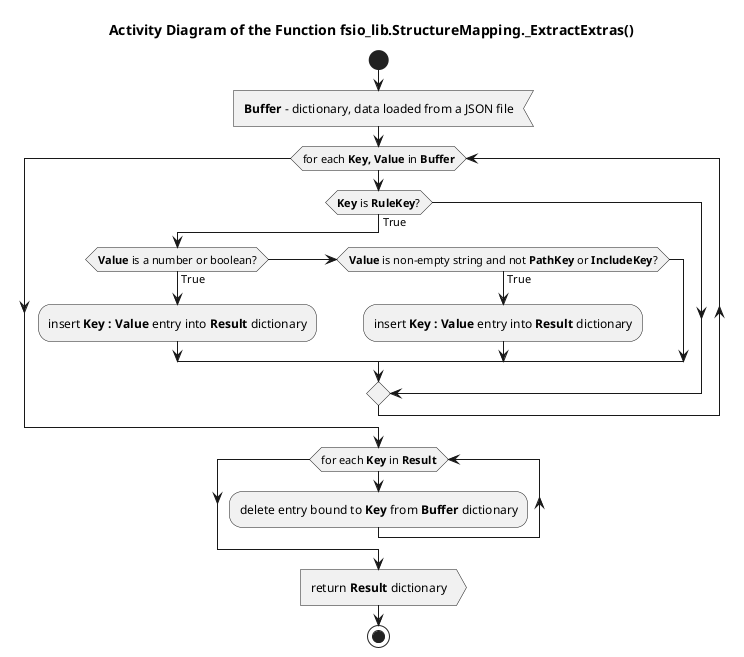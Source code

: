 @startuml structure_mapping_extractextras

title Activity Diagram of the Function fsio_lib.StructureMapping._ExtractExtras()

start

:<b>Buffer</b> - dictionary, data loaded from a JSON file<

while (for each <b>Key, Value</b> in <b>Buffer</b>)
    if (<b>Key</b> is <b>RuleKey</b>?) then (True)
        if (<b>Value</b> is a number or boolean?) then (True)
            :insert <b>Key : Value</b> entry into <b>Result</b> dictionary;
        elseif (<b>Value</b> is non-empty string and not <b>PathKey</b> or <b>IncludeKey</b>?) then (True)
            :insert <b>Key : Value</b> entry into <b>Result</b> dictionary;
        endif
    endif
end while

while (for each <b>Key</b> in <b>Result</b>)
    :delete entry bound to <b>Key</b> from <b>Buffer</b> dictionary;
end while

:return <b>Result</b> dictionary>

stop

@enduml